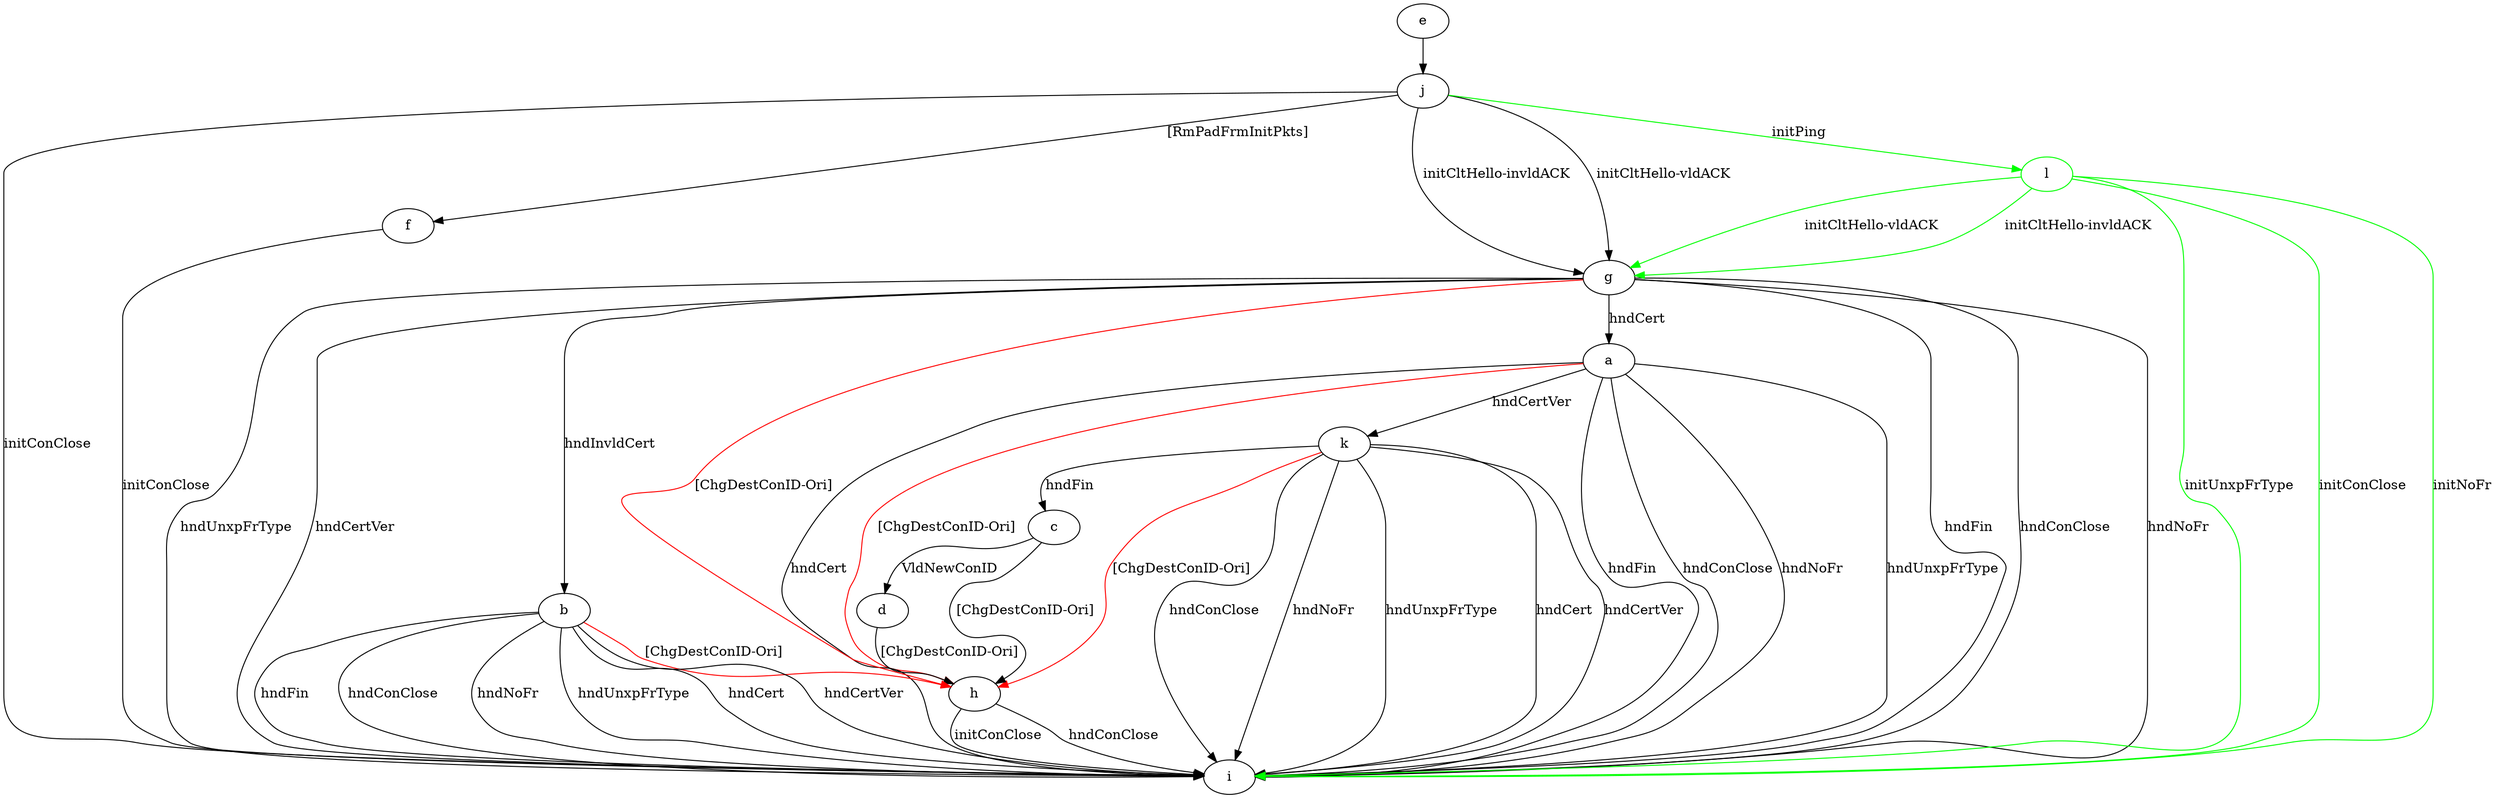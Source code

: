 digraph "" {
	a -> h	[key=0,
		color=red,
		label="[ChgDestConID-Ori] "];
	a -> i	[key=0,
		label="hndFin "];
	a -> i	[key=1,
		label="hndConClose "];
	a -> i	[key=2,
		label="hndNoFr "];
	a -> i	[key=3,
		label="hndUnxpFrType "];
	a -> i	[key=4,
		label="hndCert "];
	a -> k	[key=0,
		label="hndCertVer "];
	b -> h	[key=0,
		color=red,
		label="[ChgDestConID-Ori] "];
	b -> i	[key=0,
		label="hndFin "];
	b -> i	[key=1,
		label="hndConClose "];
	b -> i	[key=2,
		label="hndNoFr "];
	b -> i	[key=3,
		label="hndUnxpFrType "];
	b -> i	[key=4,
		label="hndCert "];
	b -> i	[key=5,
		label="hndCertVer "];
	c -> d	[key=0,
		label="VldNewConID "];
	c -> h	[key=0,
		label="[ChgDestConID-Ori] "];
	d -> h	[key=0,
		label="[ChgDestConID-Ori] "];
	e -> j	[key=0];
	f -> i	[key=0,
		label="initConClose "];
	g -> a	[key=0,
		label="hndCert "];
	g -> b	[key=0,
		label="hndInvldCert "];
	g -> h	[key=0,
		color=red,
		label="[ChgDestConID-Ori] "];
	g -> i	[key=0,
		label="hndFin "];
	g -> i	[key=1,
		label="hndConClose "];
	g -> i	[key=2,
		label="hndNoFr "];
	g -> i	[key=3,
		label="hndUnxpFrType "];
	g -> i	[key=4,
		label="hndCertVer "];
	h -> i	[key=0,
		label="initConClose "];
	h -> i	[key=1,
		label="hndConClose "];
	j -> f	[key=0,
		label="[RmPadFrmInitPkts] "];
	j -> g	[key=0,
		label="initCltHello-vldACK "];
	j -> g	[key=1,
		label="initCltHello-invldACK "];
	j -> i	[key=0,
		label="initConClose "];
	l	[color=green];
	j -> l	[key=0,
		color=green,
		label="initPing "];
	k -> c	[key=0,
		label="hndFin "];
	k -> h	[key=0,
		color=red,
		label="[ChgDestConID-Ori] "];
	k -> i	[key=0,
		label="hndConClose "];
	k -> i	[key=1,
		label="hndNoFr "];
	k -> i	[key=2,
		label="hndUnxpFrType "];
	k -> i	[key=3,
		label="hndCert "];
	k -> i	[key=4,
		label="hndCertVer "];
	l -> g	[key=0,
		color=green,
		label="initCltHello-vldACK "];
	l -> g	[key=1,
		color=green,
		label="initCltHello-invldACK "];
	l -> i	[key=0,
		color=green,
		label="initConClose "];
	l -> i	[key=1,
		color=green,
		label="initNoFr "];
	l -> i	[key=2,
		color=green,
		label="initUnxpFrType "];
}
